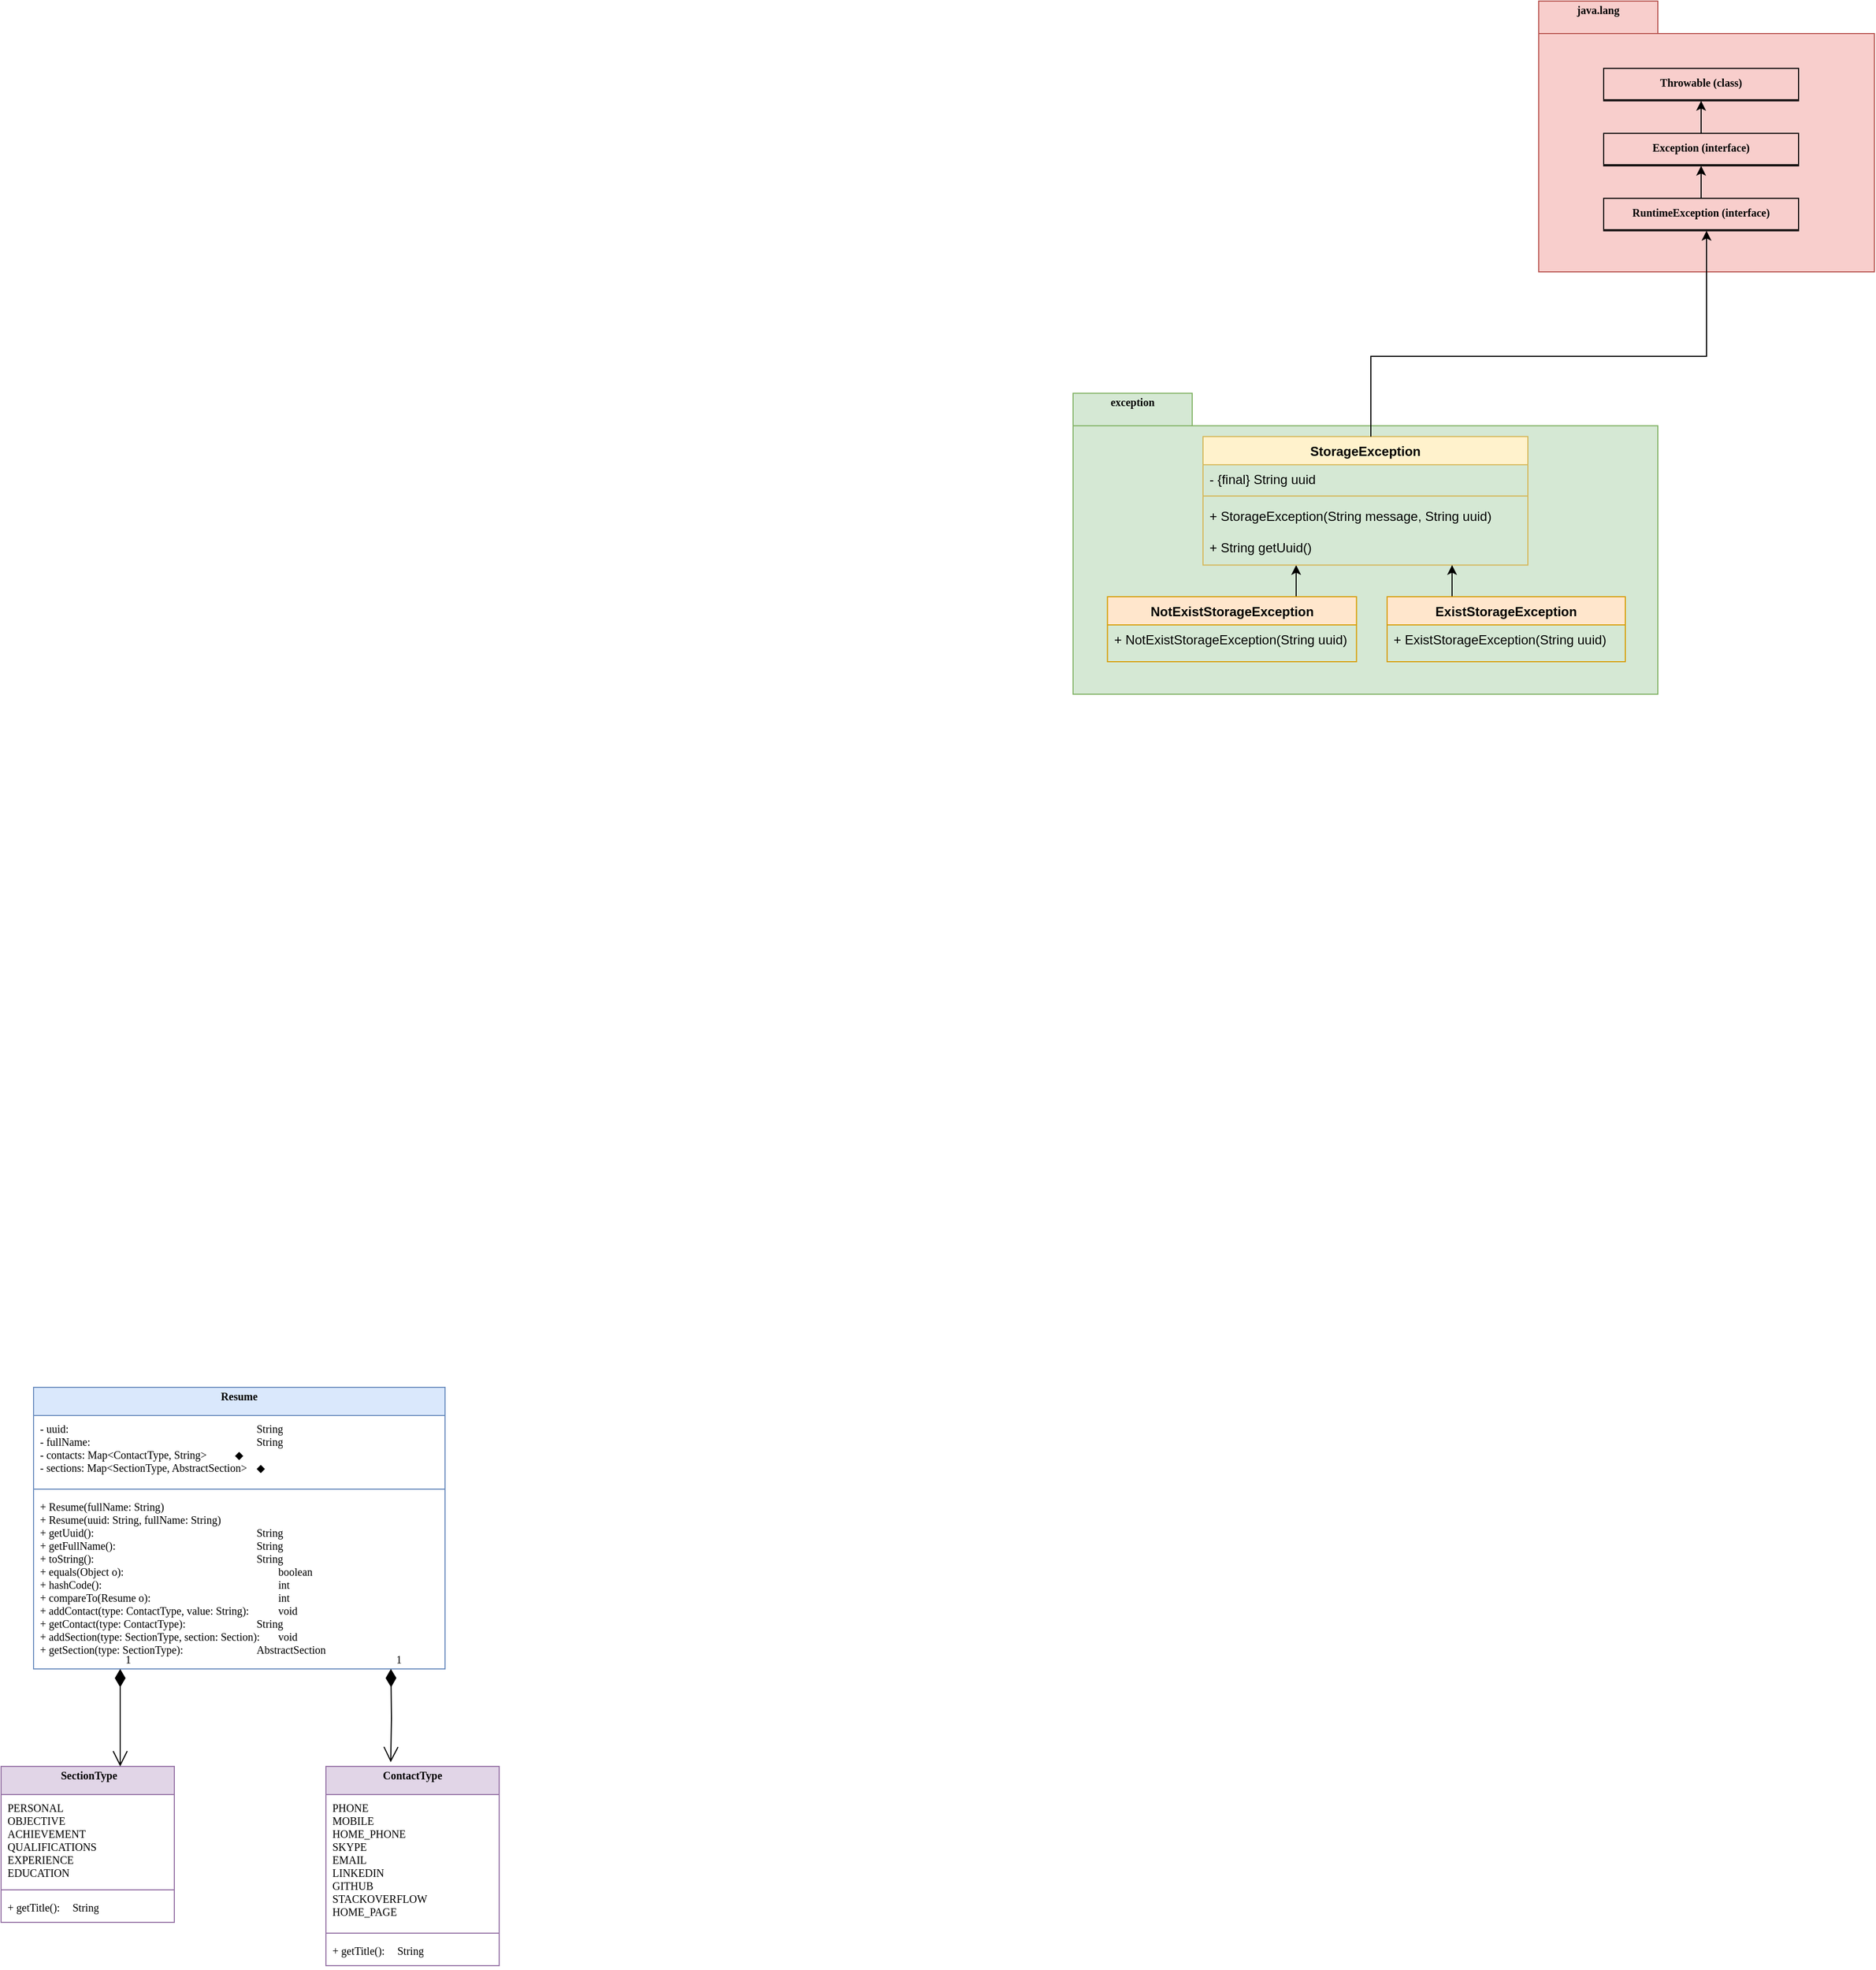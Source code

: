 <mxfile version="26.0.11">
  <diagram name="Page-1" id="b5b7bab2-c9e2-2cf4-8b2a-24fd1a2a6d21">
    <mxGraphModel dx="4507" dy="3009" grid="1" gridSize="10" guides="1" tooltips="1" connect="1" arrows="1" fold="1" page="1" pageScale="1" pageWidth="827" pageHeight="1169" background="none" math="0" shadow="0">
      <root>
        <mxCell id="0" />
        <mxCell id="1" parent="0" />
        <mxCell id="Uhua58XcrWmMQMuaPPMr-29" value="java.lang" style="shape=folder;fontStyle=1;tabWidth=110;tabHeight=30;tabPosition=left;html=1;boundedLbl=1;labelInHeader=1;container=1;collapsible=0;whiteSpace=wrap;align=center;verticalAlign=top;spacingTop=-4;fontFamily=Verdana;fontSize=10;fillColor=#f8cecc;strokeColor=#b85450;" vertex="1" parent="1">
          <mxGeometry x="960" y="-440" width="310" height="250" as="geometry" />
        </mxCell>
        <mxCell id="Uhua58XcrWmMQMuaPPMr-43" value="Throwable (class)" style="swimlane;fontStyle=1;align=center;verticalAlign=middle;childLayout=stackLayout;horizontal=1;startSize=29;horizontalStack=0;resizeParent=1;resizeParentMax=0;resizeLast=0;collapsible=0;marginBottom=0;html=1;whiteSpace=wrap;spacingTop=-4;fontFamily=Verdana;fontSize=10;fontColor=default;fillColor=none;gradientColor=none;" vertex="1" parent="Uhua58XcrWmMQMuaPPMr-29">
          <mxGeometry x="60" y="62.15" width="180" height="30" as="geometry" />
        </mxCell>
        <mxCell id="Uhua58XcrWmMQMuaPPMr-52" style="edgeStyle=orthogonalEdgeStyle;rounded=0;orthogonalLoop=1;jettySize=auto;html=1;fontFamily=Verdana;fontSize=10;fontColor=default;" edge="1" parent="Uhua58XcrWmMQMuaPPMr-29" source="Uhua58XcrWmMQMuaPPMr-46" target="Uhua58XcrWmMQMuaPPMr-43">
          <mxGeometry relative="1" as="geometry" />
        </mxCell>
        <mxCell id="Uhua58XcrWmMQMuaPPMr-46" value="Exception (interface)" style="swimlane;fontStyle=1;align=center;verticalAlign=middle;childLayout=stackLayout;horizontal=1;startSize=29;horizontalStack=0;resizeParent=1;resizeParentMax=0;resizeLast=0;collapsible=0;marginBottom=0;html=1;whiteSpace=wrap;spacingTop=-4;fontFamily=Verdana;fontSize=10;fontColor=default;fillColor=none;gradientColor=none;" vertex="1" parent="Uhua58XcrWmMQMuaPPMr-29">
          <mxGeometry x="60" y="122.15" width="180" height="30" as="geometry" />
        </mxCell>
        <mxCell id="Uhua58XcrWmMQMuaPPMr-51" style="edgeStyle=orthogonalEdgeStyle;rounded=0;orthogonalLoop=1;jettySize=auto;html=1;entryX=0.5;entryY=1;entryDx=0;entryDy=0;fontFamily=Verdana;fontSize=10;fontColor=default;" edge="1" parent="Uhua58XcrWmMQMuaPPMr-29" source="Uhua58XcrWmMQMuaPPMr-47" target="Uhua58XcrWmMQMuaPPMr-46">
          <mxGeometry relative="1" as="geometry" />
        </mxCell>
        <mxCell id="Uhua58XcrWmMQMuaPPMr-47" value="RuntimeException (interface)" style="swimlane;fontStyle=1;align=center;verticalAlign=middle;childLayout=stackLayout;horizontal=1;startSize=29;horizontalStack=0;resizeParent=1;resizeParentMax=0;resizeLast=0;collapsible=0;marginBottom=0;html=1;whiteSpace=wrap;spacingTop=-4;fontFamily=Verdana;fontSize=10;fontColor=default;fillColor=none;gradientColor=none;" vertex="1" parent="Uhua58XcrWmMQMuaPPMr-29">
          <mxGeometry x="60" y="182.15" width="180" height="30" as="geometry" />
        </mxCell>
        <mxCell id="Uhua58XcrWmMQMuaPPMr-33" value="&lt;div&gt;&lt;span style=&quot;background-color: transparent; color: light-dark(rgb(0, 0, 0), rgb(255, 255, 255));&quot;&gt;exception&lt;/span&gt;&lt;/div&gt;" style="shape=folder;fontStyle=1;tabWidth=110;tabHeight=30;tabPosition=left;html=1;boundedLbl=1;labelInHeader=1;container=1;collapsible=0;whiteSpace=wrap;align=center;verticalAlign=top;spacingTop=-4;fontFamily=Verdana;fontSize=10;fillColor=#d5e8d4;strokeColor=#82b366;" vertex="1" parent="1">
          <mxGeometry x="530" y="-77.85" width="540" height="277.85" as="geometry" />
        </mxCell>
        <mxCell id="Uhua58XcrWmMQMuaPPMr-34" value="" style="html=1;strokeColor=none;resizeWidth=1;resizeHeight=1;fillColor=none;part=1;connectable=0;allowArrows=0;deletable=0;whiteSpace=wrap;align=center;verticalAlign=top;spacingTop=-4;fontFamily=Verdana;fontSize=10;fontColor=default;" vertex="1" parent="Uhua58XcrWmMQMuaPPMr-33">
          <mxGeometry width="188.372" height="84.563" relative="1" as="geometry">
            <mxPoint y="30" as="offset" />
          </mxGeometry>
        </mxCell>
        <mxCell id="Uhua58XcrWmMQMuaPPMr-37" value="" style="edgeStyle=orthogonalEdgeStyle;rounded=0;orthogonalLoop=1;jettySize=auto;html=1;fontFamily=Verdana;fontSize=10;fontColor=default;" edge="1" parent="Uhua58XcrWmMQMuaPPMr-33" source="Uhua58XcrWmMQMuaPPMr-8" target="Uhua58XcrWmMQMuaPPMr-4">
          <mxGeometry relative="1" as="geometry">
            <Array as="points">
              <mxPoint x="206" y="168" />
              <mxPoint x="206" y="168" />
            </Array>
          </mxGeometry>
        </mxCell>
        <mxCell id="Uhua58XcrWmMQMuaPPMr-8" value="NotExistStorageException" style="swimlane;fontStyle=1;align=center;verticalAlign=top;childLayout=stackLayout;horizontal=1;startSize=26;horizontalStack=0;resizeParent=1;resizeParentMax=0;resizeLast=0;collapsible=1;marginBottom=0;whiteSpace=wrap;html=1;fillColor=#ffe6cc;strokeColor=#d79b00;" vertex="1" parent="Uhua58XcrWmMQMuaPPMr-33">
          <mxGeometry x="31.76" y="187.85" width="230" height="60" as="geometry" />
        </mxCell>
        <mxCell id="Uhua58XcrWmMQMuaPPMr-11" value="+ NotExistStorageException(String uuid)" style="text;strokeColor=none;fillColor=none;align=left;verticalAlign=top;spacingLeft=4;spacingRight=4;overflow=hidden;rotatable=0;points=[[0,0.5],[1,0.5]];portConstraint=eastwest;whiteSpace=wrap;html=1;" vertex="1" parent="Uhua58XcrWmMQMuaPPMr-8">
          <mxGeometry y="26" width="230" height="34" as="geometry" />
        </mxCell>
        <mxCell id="Uhua58XcrWmMQMuaPPMr-1" value="StorageException" style="swimlane;fontStyle=1;align=center;verticalAlign=top;childLayout=stackLayout;horizontal=1;startSize=26;horizontalStack=0;resizeParent=1;resizeParentMax=0;resizeLast=0;collapsible=1;marginBottom=0;whiteSpace=wrap;html=1;fillColor=#fff2cc;strokeColor=#d6b656;" vertex="1" parent="Uhua58XcrWmMQMuaPPMr-33">
          <mxGeometry x="120" y="40" width="300" height="118.624" as="geometry" />
        </mxCell>
        <mxCell id="Uhua58XcrWmMQMuaPPMr-2" value="- {final} String uuid" style="text;strokeColor=none;fillColor=none;align=left;verticalAlign=top;spacingLeft=4;spacingRight=4;overflow=hidden;rotatable=0;points=[[0,0.5],[1,0.5]];portConstraint=eastwest;whiteSpace=wrap;html=1;" vertex="1" parent="Uhua58XcrWmMQMuaPPMr-1">
          <mxGeometry y="26" width="300" height="24" as="geometry" />
        </mxCell>
        <mxCell id="Uhua58XcrWmMQMuaPPMr-3" value="" style="line;strokeWidth=1;fillColor=none;align=left;verticalAlign=middle;spacingTop=-1;spacingLeft=3;spacingRight=3;rotatable=0;labelPosition=right;points=[];portConstraint=eastwest;strokeColor=inherit;" vertex="1" parent="Uhua58XcrWmMQMuaPPMr-1">
          <mxGeometry y="50" width="300" height="9.664" as="geometry" />
        </mxCell>
        <mxCell id="Uhua58XcrWmMQMuaPPMr-4" value="+&amp;nbsp;StorageException(String message, String uuid)&lt;div&gt;&lt;br&gt;&lt;div&gt;+ String getUuid()&amp;nbsp;&lt;/div&gt;&lt;/div&gt;" style="text;strokeColor=none;fillColor=none;align=left;verticalAlign=top;spacingLeft=4;spacingRight=4;overflow=hidden;rotatable=0;points=[[0,0.5],[1,0.5]];portConstraint=eastwest;whiteSpace=wrap;html=1;" vertex="1" parent="Uhua58XcrWmMQMuaPPMr-1">
          <mxGeometry y="59.664" width="300" height="58.96" as="geometry" />
        </mxCell>
        <mxCell id="Uhua58XcrWmMQMuaPPMr-38" value="" style="edgeStyle=orthogonalEdgeStyle;rounded=0;orthogonalLoop=1;jettySize=auto;html=1;fontFamily=Verdana;fontSize=10;fontColor=default;" edge="1" parent="Uhua58XcrWmMQMuaPPMr-33" source="Uhua58XcrWmMQMuaPPMr-21" target="Uhua58XcrWmMQMuaPPMr-4">
          <mxGeometry relative="1" as="geometry">
            <Array as="points">
              <mxPoint x="350" y="168" />
              <mxPoint x="350" y="168" />
            </Array>
          </mxGeometry>
        </mxCell>
        <mxCell id="Uhua58XcrWmMQMuaPPMr-21" value="ExistStorageException" style="swimlane;fontStyle=1;align=center;verticalAlign=top;childLayout=stackLayout;horizontal=1;startSize=26;horizontalStack=0;resizeParent=1;resizeParentMax=0;resizeLast=0;collapsible=1;marginBottom=0;whiteSpace=wrap;html=1;fillColor=#ffe6cc;strokeColor=#d79b00;" vertex="1" parent="Uhua58XcrWmMQMuaPPMr-33">
          <mxGeometry x="289.999" y="187.85" width="220" height="60" as="geometry" />
        </mxCell>
        <mxCell id="Uhua58XcrWmMQMuaPPMr-22" value="+ ExistStorageException(String uuid)" style="text;strokeColor=none;fillColor=none;align=left;verticalAlign=top;spacingLeft=4;spacingRight=4;overflow=hidden;rotatable=0;points=[[0,0.5],[1,0.5]];portConstraint=eastwest;whiteSpace=wrap;html=1;" vertex="1" parent="Uhua58XcrWmMQMuaPPMr-21">
          <mxGeometry y="26" width="220" height="34" as="geometry" />
        </mxCell>
        <mxCell id="Uhua58XcrWmMQMuaPPMr-58" value="Resume" style="swimlane;fontStyle=1;align=center;verticalAlign=top;childLayout=stackLayout;horizontal=1;startSize=26;horizontalStack=0;resizeParent=1;resizeParentMax=0;resizeLast=0;collapsible=1;marginBottom=0;whiteSpace=wrap;html=1;spacingTop=-4;fontFamily=Verdana;fontSize=10;fillColor=#dae8fc;strokeColor=#6c8ebf;" vertex="1" parent="1">
          <mxGeometry x="-430" y="840" width="380" height="260" as="geometry" />
        </mxCell>
        <mxCell id="Uhua58XcrWmMQMuaPPMr-59" value="- uuid: &lt;span style=&quot;white-space: pre;&quot;&gt;&#x9;&lt;/span&gt;&lt;span style=&quot;white-space: pre;&quot;&gt;&#x9;&lt;/span&gt;&lt;span style=&quot;white-space: pre;&quot;&gt;&#x9;&lt;/span&gt;&lt;span style=&quot;white-space: pre;&quot;&gt;&#x9;&lt;span style=&quot;white-space: pre;&quot;&gt;&#x9;&lt;/span&gt;&lt;span style=&quot;white-space: pre;&quot;&gt;&#x9;&lt;/span&gt;&lt;span style=&quot;white-space: pre;&quot;&gt;&#x9;&lt;/span&gt;&lt;span style=&quot;white-space: pre;&quot;&gt;&#x9;&lt;/span&gt;&lt;span style=&quot;white-space: pre;&quot;&gt;&#x9;&lt;/span&gt;&lt;/span&gt;String&lt;br&gt;&lt;div&gt;- fullName: &lt;span style=&quot;white-space: pre;&quot;&gt;&#x9;&lt;/span&gt;&lt;span style=&quot;white-space: pre;&quot;&gt;&#x9;&lt;/span&gt;&lt;span style=&quot;white-space: pre;&quot;&gt;&#x9;&lt;span style=&quot;white-space: pre;&quot;&gt;&#x9;&lt;/span&gt;&lt;span style=&quot;white-space: pre;&quot;&gt;&#x9;&lt;/span&gt;&lt;span style=&quot;white-space: pre;&quot;&gt;&#x9;&lt;/span&gt;&lt;span style=&quot;white-space: pre;&quot;&gt;&#x9;&lt;/span&gt;&lt;span style=&quot;white-space: pre;&quot;&gt;&#x9;&lt;/span&gt;&lt;/span&gt;&lt;span class=&quot;hljs-type&quot;&gt;String&lt;/span&gt;&lt;/div&gt;&lt;div&gt;&lt;span class=&quot;hljs-type&quot;&gt;- contacts: Map&amp;lt;ContactType, String&amp;gt;&amp;nbsp;&lt;span style=&quot;white-space: pre;&quot;&gt;&#x9;&lt;span style=&quot;white-space: pre;&quot;&gt;&#x9;&lt;/span&gt;&lt;/span&gt;◆&amp;nbsp;&lt;/span&gt;&lt;/div&gt;&lt;div&gt;&lt;span class=&quot;hljs-type&quot;&gt;- sections: Map&amp;lt;SectionType, AbstractSection&amp;gt;&amp;nbsp;&lt;span style=&quot;white-space: pre;&quot;&gt;&#x9;&lt;/span&gt;◆&amp;nbsp;&lt;/span&gt;&lt;/div&gt;" style="text;strokeColor=none;fillColor=none;align=left;verticalAlign=top;spacingLeft=4;spacingRight=4;overflow=hidden;rotatable=0;points=[[0,0.5],[1,0.5]];portConstraint=eastwest;whiteSpace=wrap;html=1;fontFamily=Verdana;fontSize=10;fontColor=default;" vertex="1" parent="Uhua58XcrWmMQMuaPPMr-58">
          <mxGeometry y="26" width="380" height="64" as="geometry" />
        </mxCell>
        <mxCell id="Uhua58XcrWmMQMuaPPMr-60" value="" style="line;strokeWidth=1;fillColor=none;align=left;verticalAlign=middle;spacingTop=-1;spacingLeft=3;spacingRight=3;rotatable=0;labelPosition=right;points=[];portConstraint=eastwest;strokeColor=inherit;fontFamily=Verdana;fontSize=10;fontColor=default;" vertex="1" parent="Uhua58XcrWmMQMuaPPMr-58">
          <mxGeometry y="90" width="380" height="8" as="geometry" />
        </mxCell>
        <mxCell id="Uhua58XcrWmMQMuaPPMr-61" value="+ &lt;span class=&quot;hljs-keyword&quot;&gt;Resume&lt;/span&gt;(fullName: &lt;span class=&quot;hljs-type&quot;&gt;String&lt;/span&gt;)&lt;div&gt;+ &lt;span class=&quot;hljs-keyword&quot;&gt;Resume&lt;/span&gt;(uuid: &lt;span class=&quot;hljs-type&quot;&gt;String&lt;/span&gt;, fullName: &lt;span class=&quot;hljs-type&quot;&gt;String&lt;/span&gt;)&lt;/div&gt;&lt;div&gt;+ getUuid(): &lt;span style=&quot;white-space: pre;&quot;&gt;&#x9;&lt;/span&gt;&lt;span style=&quot;white-space: pre;&quot;&gt;&#x9;&lt;span style=&quot;white-space: pre;&quot;&gt;&#x9;&lt;span style=&quot;white-space: pre;&quot;&gt;&#x9;&lt;/span&gt;&lt;span style=&quot;white-space: pre;&quot;&gt;&#x9;&lt;/span&gt;&lt;span style=&quot;white-space: pre;&quot;&gt;&#x9;&lt;/span&gt;&lt;span style=&quot;white-space: pre;&quot;&gt;&#x9;&lt;/span&gt;&lt;span style=&quot;white-space: pre;&quot;&gt;&#x9;&lt;/span&gt;&lt;/span&gt;&lt;/span&gt;&lt;span class=&quot;hljs-type&quot;&gt;String&lt;/span&gt;&lt;/div&gt;&lt;div&gt;&lt;span class=&quot;hljs-type&quot;&gt;+ getFullName(): &lt;span style=&quot;white-space: pre;&quot;&gt;&#x9;&lt;span style=&quot;white-space: pre;&quot;&gt;&#x9;&lt;span style=&quot;white-space: pre;&quot;&gt;&#x9;&lt;/span&gt;&lt;span style=&quot;white-space: pre;&quot;&gt;&#x9;&lt;/span&gt;&lt;span style=&quot;white-space: pre;&quot;&gt;&#x9;&lt;/span&gt;&lt;span style=&quot;white-space: pre;&quot;&gt;&#x9;&lt;/span&gt;&lt;span style=&quot;white-space: pre;&quot;&gt;&#x9;&lt;/span&gt;&lt;/span&gt;&lt;/span&gt;&lt;span class=&quot;hljs-type&quot;&gt;String&lt;/span&gt;&lt;/span&gt;&lt;/div&gt;&lt;div&gt;&lt;span class=&quot;hljs-type&quot;&gt;&lt;span class=&quot;hljs-type&quot;&gt;+ toString(): &lt;span style=&quot;white-space: pre;&quot;&gt;&#x9;&lt;/span&gt;&lt;span style=&quot;white-space: pre;&quot;&gt;&#x9;&lt;span style=&quot;white-space: pre;&quot;&gt;&#x9;&lt;span style=&quot;white-space: pre;&quot;&gt;&#x9;&lt;/span&gt;&lt;span style=&quot;white-space: pre;&quot;&gt;&#x9;&lt;/span&gt;&lt;span style=&quot;white-space: pre;&quot;&gt;&#x9;&lt;/span&gt;&lt;span style=&quot;white-space: pre;&quot;&gt;&#x9;&lt;/span&gt;&lt;span style=&quot;white-space: pre;&quot;&gt;&#x9;&lt;/span&gt;&lt;/span&gt;&lt;/span&gt;&lt;span class=&quot;hljs-type&quot;&gt;String&lt;/span&gt;&lt;/span&gt;&lt;/span&gt;&lt;/div&gt;&lt;div&gt;&lt;span class=&quot;hljs-type&quot;&gt;&lt;span class=&quot;hljs-type&quot;&gt;&lt;span class=&quot;hljs-type&quot;&gt;+ &lt;span class=&quot;hljs-keyword&quot;&gt;equals&lt;/span&gt;(&lt;span class=&quot;hljs-type&quot;&gt;Object&lt;/span&gt; o): &lt;span style=&quot;white-space: pre;&quot;&gt;&#x9;&lt;span style=&quot;white-space: pre;&quot;&gt;&#x9;&lt;span style=&quot;white-space: pre;&quot;&gt;&#x9;&lt;/span&gt;&lt;span style=&quot;white-space: pre;&quot;&gt;&#x9;&lt;/span&gt;&lt;span style=&quot;white-space: pre;&quot;&gt;&#x9;&lt;/span&gt;&lt;span style=&quot;white-space: pre;&quot;&gt;&#x9;&lt;/span&gt;&lt;span style=&quot;white-space: pre;&quot;&gt;&#x9;&lt;/span&gt;&lt;/span&gt;&lt;/span&gt;&lt;span class=&quot;hljs-type&quot;&gt;boolean&lt;/span&gt;&lt;/span&gt;&lt;/span&gt;&lt;/span&gt;&lt;/div&gt;&lt;div&gt;&lt;span class=&quot;hljs-type&quot;&gt;&lt;span class=&quot;hljs-type&quot;&gt;&lt;span class=&quot;hljs-type&quot;&gt;&lt;span class=&quot;hljs-type&quot;&gt;+ hashCode(): &lt;span style=&quot;white-space: pre;&quot;&gt;&#x9;&lt;/span&gt;&lt;span style=&quot;white-space: pre;&quot;&gt;&#x9;&lt;span style=&quot;white-space: pre;&quot;&gt;&#x9;&lt;span style=&quot;white-space: pre;&quot;&gt;&#x9;&lt;/span&gt;&lt;span style=&quot;white-space: pre;&quot;&gt;&#x9;&lt;/span&gt;&lt;span style=&quot;white-space: pre;&quot;&gt;&#x9;&lt;/span&gt;&lt;span style=&quot;white-space: pre;&quot;&gt;&#x9;&lt;/span&gt;&lt;span style=&quot;white-space: pre;&quot;&gt;&#x9;&lt;/span&gt;&lt;/span&gt;&lt;/span&gt;int&lt;/span&gt;&lt;/span&gt;&lt;/span&gt;&lt;/span&gt;&lt;/div&gt;&lt;div&gt;&lt;span class=&quot;hljs-type&quot;&gt;&lt;span class=&quot;hljs-type&quot;&gt;&lt;span class=&quot;hljs-type&quot;&gt;&lt;span class=&quot;hljs-type&quot;&gt;+ compareTo(&lt;span class=&quot;hljs-keyword&quot;&gt;Resume&lt;/span&gt; o): &lt;span style=&quot;white-space: pre;&quot;&gt;&#x9;&lt;span style=&quot;white-space: pre;&quot;&gt;&#x9;&lt;/span&gt;&lt;span style=&quot;white-space: pre;&quot;&gt;&#x9;&lt;/span&gt;&lt;span style=&quot;white-space: pre;&quot;&gt;&#x9;&lt;/span&gt;&lt;span style=&quot;white-space: pre;&quot;&gt;&#x9;&lt;/span&gt;&lt;span style=&quot;white-space: pre;&quot;&gt;&#x9;&lt;/span&gt;&lt;/span&gt;int&lt;/span&gt;&lt;/span&gt;&lt;/span&gt;&lt;/span&gt;&lt;/div&gt;&lt;div&gt;&lt;span class=&quot;hljs-type&quot;&gt;&lt;span class=&quot;hljs-type&quot;&gt;&lt;span class=&quot;hljs-type&quot;&gt;&lt;span class=&quot;hljs-type&quot;&gt;+ addContact(&lt;span class=&quot;hljs-keyword&quot;&gt;type&lt;/span&gt;: ContactType, &lt;span class=&quot;hljs-keyword&quot;&gt;value&lt;/span&gt;: String): &lt;span style=&quot;white-space: pre;&quot;&gt;&#x9;&lt;/span&gt;&lt;span style=&quot;white-space: pre;&quot;&gt;&#x9;&lt;/span&gt;&lt;span class=&quot;hljs-type&quot;&gt;void&lt;/span&gt;&lt;/span&gt;&lt;/span&gt;&lt;/span&gt;&lt;/span&gt;&lt;/div&gt;&lt;div&gt;&lt;span class=&quot;hljs-type&quot;&gt;&lt;span class=&quot;hljs-type&quot;&gt;&lt;span class=&quot;hljs-type&quot;&gt;&lt;span class=&quot;hljs-type&quot;&gt;&lt;span class=&quot;hljs-type&quot;&gt;+ getContact(&lt;span class=&quot;hljs-keyword&quot;&gt;type&lt;/span&gt;: ContactType): &lt;span style=&quot;white-space: pre;&quot;&gt;&#x9;&lt;/span&gt;&lt;span style=&quot;white-space: pre;&quot;&gt;&#x9;&lt;/span&gt;&lt;span style=&quot;white-space: pre;&quot;&gt;&#x9;&lt;/span&gt;&lt;span style=&quot;white-space: pre;&quot;&gt;&#x9;&lt;/span&gt;String&lt;/span&gt;&lt;/span&gt;&lt;/span&gt;&lt;/span&gt;&lt;/span&gt;&lt;/div&gt;&lt;div&gt;+ addSection(&lt;span class=&quot;hljs-keyword&quot;&gt;type&lt;/span&gt;: SectionType, section: Section): &lt;span style=&quot;white-space: pre;&quot;&gt;&#x9;&lt;/span&gt;&lt;span class=&quot;hljs-type&quot;&gt;void&lt;/span&gt;&lt;/div&gt;&lt;div&gt;&lt;span class=&quot;hljs-type&quot;&gt;+ getSection(&lt;span class=&quot;hljs-keyword&quot;&gt;type&lt;/span&gt;: SectionType): &lt;span style=&quot;white-space: pre;&quot;&gt;&#x9;&lt;/span&gt;&lt;span style=&quot;white-space: pre;&quot;&gt;&#x9;&lt;/span&gt;&lt;span style=&quot;white-space: pre;&quot;&gt;&#x9;&lt;/span&gt;&lt;span style=&quot;white-space: pre;&quot;&gt;&#x9;&lt;/span&gt;AbstractSection&lt;/span&gt;&lt;/div&gt;" style="text;strokeColor=none;fillColor=none;align=left;verticalAlign=top;spacingLeft=4;spacingRight=4;overflow=hidden;rotatable=0;points=[[0,0.5],[1,0.5]];portConstraint=eastwest;whiteSpace=wrap;html=1;fontFamily=Verdana;fontSize=10;fontColor=default;" vertex="1" parent="Uhua58XcrWmMQMuaPPMr-58">
          <mxGeometry y="98" width="380" height="162" as="geometry" />
        </mxCell>
        <mxCell id="Uhua58XcrWmMQMuaPPMr-53" style="edgeStyle=orthogonalEdgeStyle;rounded=0;orthogonalLoop=1;jettySize=auto;html=1;fontFamily=Verdana;fontSize=10;fontColor=default;" edge="1" parent="1" source="Uhua58XcrWmMQMuaPPMr-1" target="Uhua58XcrWmMQMuaPPMr-47">
          <mxGeometry relative="1" as="geometry">
            <mxPoint x="804.94" y="-250.0" as="sourcePoint" />
            <mxPoint x="1114.999" y="-440.0" as="targetPoint" />
            <Array as="points">
              <mxPoint x="805" y="-112" />
              <mxPoint x="1115" y="-112" />
            </Array>
          </mxGeometry>
        </mxCell>
        <mxCell id="Uhua58XcrWmMQMuaPPMr-62" value="&amp;nbsp;SectionType" style="swimlane;fontStyle=1;align=center;verticalAlign=top;childLayout=stackLayout;horizontal=1;startSize=26;horizontalStack=0;resizeParent=1;resizeParentMax=0;resizeLast=0;collapsible=1;marginBottom=0;whiteSpace=wrap;html=1;spacingTop=-4;fontFamily=Verdana;fontSize=10;fillColor=#e1d5e7;strokeColor=#9673a6;" vertex="1" parent="1">
          <mxGeometry x="-460" y="1190" width="160" height="144" as="geometry" />
        </mxCell>
        <mxCell id="Uhua58XcrWmMQMuaPPMr-63" value="PERSONAL&lt;div&gt;OBJECTIVE&lt;/div&gt;&lt;div&gt;ACHIEVEMENT&lt;/div&gt;&lt;div&gt;QUALIFICATIONS&amp;nbsp;&lt;/div&gt;&lt;div&gt;EXPERIENCE&amp;nbsp;&lt;/div&gt;&lt;div&gt;EDUCATION                        &amp;nbsp;&amp;nbsp;&amp;nbsp; &amp;nbsp; &amp;nbsp; &amp;nbsp; &amp;nbsp; &amp;nbsp; &amp;nbsp; &amp;nbsp; &amp;nbsp; &amp;nbsp; &amp;nbsp; &amp;nbsp;&lt;/div&gt;" style="text;strokeColor=none;fillColor=none;align=left;verticalAlign=top;spacingLeft=4;spacingRight=4;overflow=hidden;rotatable=0;points=[[0,0.5],[1,0.5]];portConstraint=eastwest;whiteSpace=wrap;html=1;fontFamily=Verdana;fontSize=10;fontColor=default;" vertex="1" parent="Uhua58XcrWmMQMuaPPMr-62">
          <mxGeometry y="26" width="160" height="84" as="geometry" />
        </mxCell>
        <mxCell id="Uhua58XcrWmMQMuaPPMr-64" value="" style="line;strokeWidth=1;fillColor=none;align=left;verticalAlign=middle;spacingTop=-1;spacingLeft=3;spacingRight=3;rotatable=0;labelPosition=right;points=[];portConstraint=eastwest;strokeColor=inherit;fontFamily=Verdana;fontSize=10;fontColor=default;" vertex="1" parent="Uhua58XcrWmMQMuaPPMr-62">
          <mxGeometry y="110" width="160" height="8" as="geometry" />
        </mxCell>
        <mxCell id="Uhua58XcrWmMQMuaPPMr-65" value="+ getTitle(): &lt;span style=&quot;white-space: pre;&quot;&gt;&#x9;&lt;/span&gt;String" style="text;strokeColor=none;fillColor=none;align=left;verticalAlign=top;spacingLeft=4;spacingRight=4;overflow=hidden;rotatable=0;points=[[0,0.5],[1,0.5]];portConstraint=eastwest;whiteSpace=wrap;html=1;fontFamily=Verdana;fontSize=10;fontColor=default;" vertex="1" parent="Uhua58XcrWmMQMuaPPMr-62">
          <mxGeometry y="118" width="160" height="26" as="geometry" />
        </mxCell>
        <mxCell id="Uhua58XcrWmMQMuaPPMr-75" value="ContactType" style="swimlane;fontStyle=1;align=center;verticalAlign=top;childLayout=stackLayout;horizontal=1;startSize=26;horizontalStack=0;resizeParent=1;resizeParentMax=0;resizeLast=0;collapsible=1;marginBottom=0;whiteSpace=wrap;html=1;spacingTop=-4;fontFamily=Verdana;fontSize=10;fillColor=#e1d5e7;strokeColor=#9673a6;" vertex="1" parent="1">
          <mxGeometry x="-160" y="1190" width="160" height="184" as="geometry" />
        </mxCell>
        <mxCell id="Uhua58XcrWmMQMuaPPMr-76" value="PHONE&lt;div&gt;MOBILE&lt;/div&gt;&lt;div&gt;HOME_PHONE&lt;/div&gt;&lt;div&gt;SKYPE&lt;/div&gt;&lt;div&gt;EMAIL&lt;/div&gt;&lt;div&gt;LINKEDIN&lt;/div&gt;&lt;div&gt;GITHUB&lt;/div&gt;&lt;div&gt;STACKOVERFLOW&lt;/div&gt;&lt;div&gt;HOME_PAGE&lt;/div&gt;" style="text;strokeColor=none;fillColor=none;align=left;verticalAlign=top;spacingLeft=4;spacingRight=4;overflow=hidden;rotatable=0;points=[[0,0.5],[1,0.5]];portConstraint=eastwest;whiteSpace=wrap;html=1;fontFamily=Verdana;fontSize=10;fontColor=default;" vertex="1" parent="Uhua58XcrWmMQMuaPPMr-75">
          <mxGeometry y="26" width="160" height="124" as="geometry" />
        </mxCell>
        <mxCell id="Uhua58XcrWmMQMuaPPMr-77" value="" style="line;strokeWidth=1;fillColor=none;align=left;verticalAlign=middle;spacingTop=-1;spacingLeft=3;spacingRight=3;rotatable=0;labelPosition=right;points=[];portConstraint=eastwest;strokeColor=inherit;fontFamily=Verdana;fontSize=10;fontColor=default;" vertex="1" parent="Uhua58XcrWmMQMuaPPMr-75">
          <mxGeometry y="150" width="160" height="8" as="geometry" />
        </mxCell>
        <mxCell id="Uhua58XcrWmMQMuaPPMr-78" value="+ getTitle(): &lt;span style=&quot;white-space: pre;&quot;&gt;&#x9;&lt;/span&gt;String" style="text;strokeColor=none;fillColor=none;align=left;verticalAlign=top;spacingLeft=4;spacingRight=4;overflow=hidden;rotatable=0;points=[[0,0.5],[1,0.5]];portConstraint=eastwest;whiteSpace=wrap;html=1;fontFamily=Verdana;fontSize=10;fontColor=default;" vertex="1" parent="Uhua58XcrWmMQMuaPPMr-75">
          <mxGeometry y="158" width="160" height="26" as="geometry" />
        </mxCell>
        <mxCell id="Uhua58XcrWmMQMuaPPMr-79" value="1" style="endArrow=open;html=1;endSize=12;startArrow=diamondThin;startSize=14;startFill=1;edgeStyle=orthogonalEdgeStyle;align=left;verticalAlign=bottom;rounded=0;fontFamily=Verdana;fontSize=10;fontColor=default;entryX=0.374;entryY=-0.021;entryDx=0;entryDy=0;entryPerimeter=0;" edge="1" parent="1" target="Uhua58XcrWmMQMuaPPMr-75">
          <mxGeometry x="-1" y="3" relative="1" as="geometry">
            <mxPoint x="-100" y="1100" as="sourcePoint" />
            <mxPoint x="-100" y="1180" as="targetPoint" />
          </mxGeometry>
        </mxCell>
        <mxCell id="Uhua58XcrWmMQMuaPPMr-82" value="1" style="endArrow=open;html=1;endSize=12;startArrow=diamondThin;startSize=14;startFill=1;edgeStyle=orthogonalEdgeStyle;align=left;verticalAlign=bottom;rounded=0;fontFamily=Verdana;fontSize=10;fontColor=default;" edge="1" parent="1">
          <mxGeometry x="-1" y="3" relative="1" as="geometry">
            <mxPoint x="-350" y="1100" as="sourcePoint" />
            <mxPoint x="-350" y="1190" as="targetPoint" />
          </mxGeometry>
        </mxCell>
      </root>
    </mxGraphModel>
  </diagram>
</mxfile>
